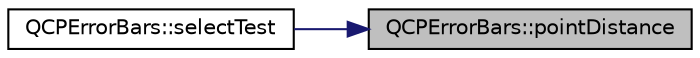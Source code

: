 digraph "QCPErrorBars::pointDistance"
{
 // LATEX_PDF_SIZE
  edge [fontname="Helvetica",fontsize="10",labelfontname="Helvetica",labelfontsize="10"];
  node [fontname="Helvetica",fontsize="10",shape=record];
  rankdir="RL";
  Node1 [label="QCPErrorBars::pointDistance",height=0.2,width=0.4,color="black", fillcolor="grey75", style="filled", fontcolor="black",tooltip=" "];
  Node1 -> Node2 [dir="back",color="midnightblue",fontsize="10",style="solid",fontname="Helvetica"];
  Node2 [label="QCPErrorBars::selectTest",height=0.2,width=0.4,color="black", fillcolor="white", style="filled",URL="$classQCPErrorBars.html#a35d48d6b283898e725cc9f3fb38c2769",tooltip=" "];
}
